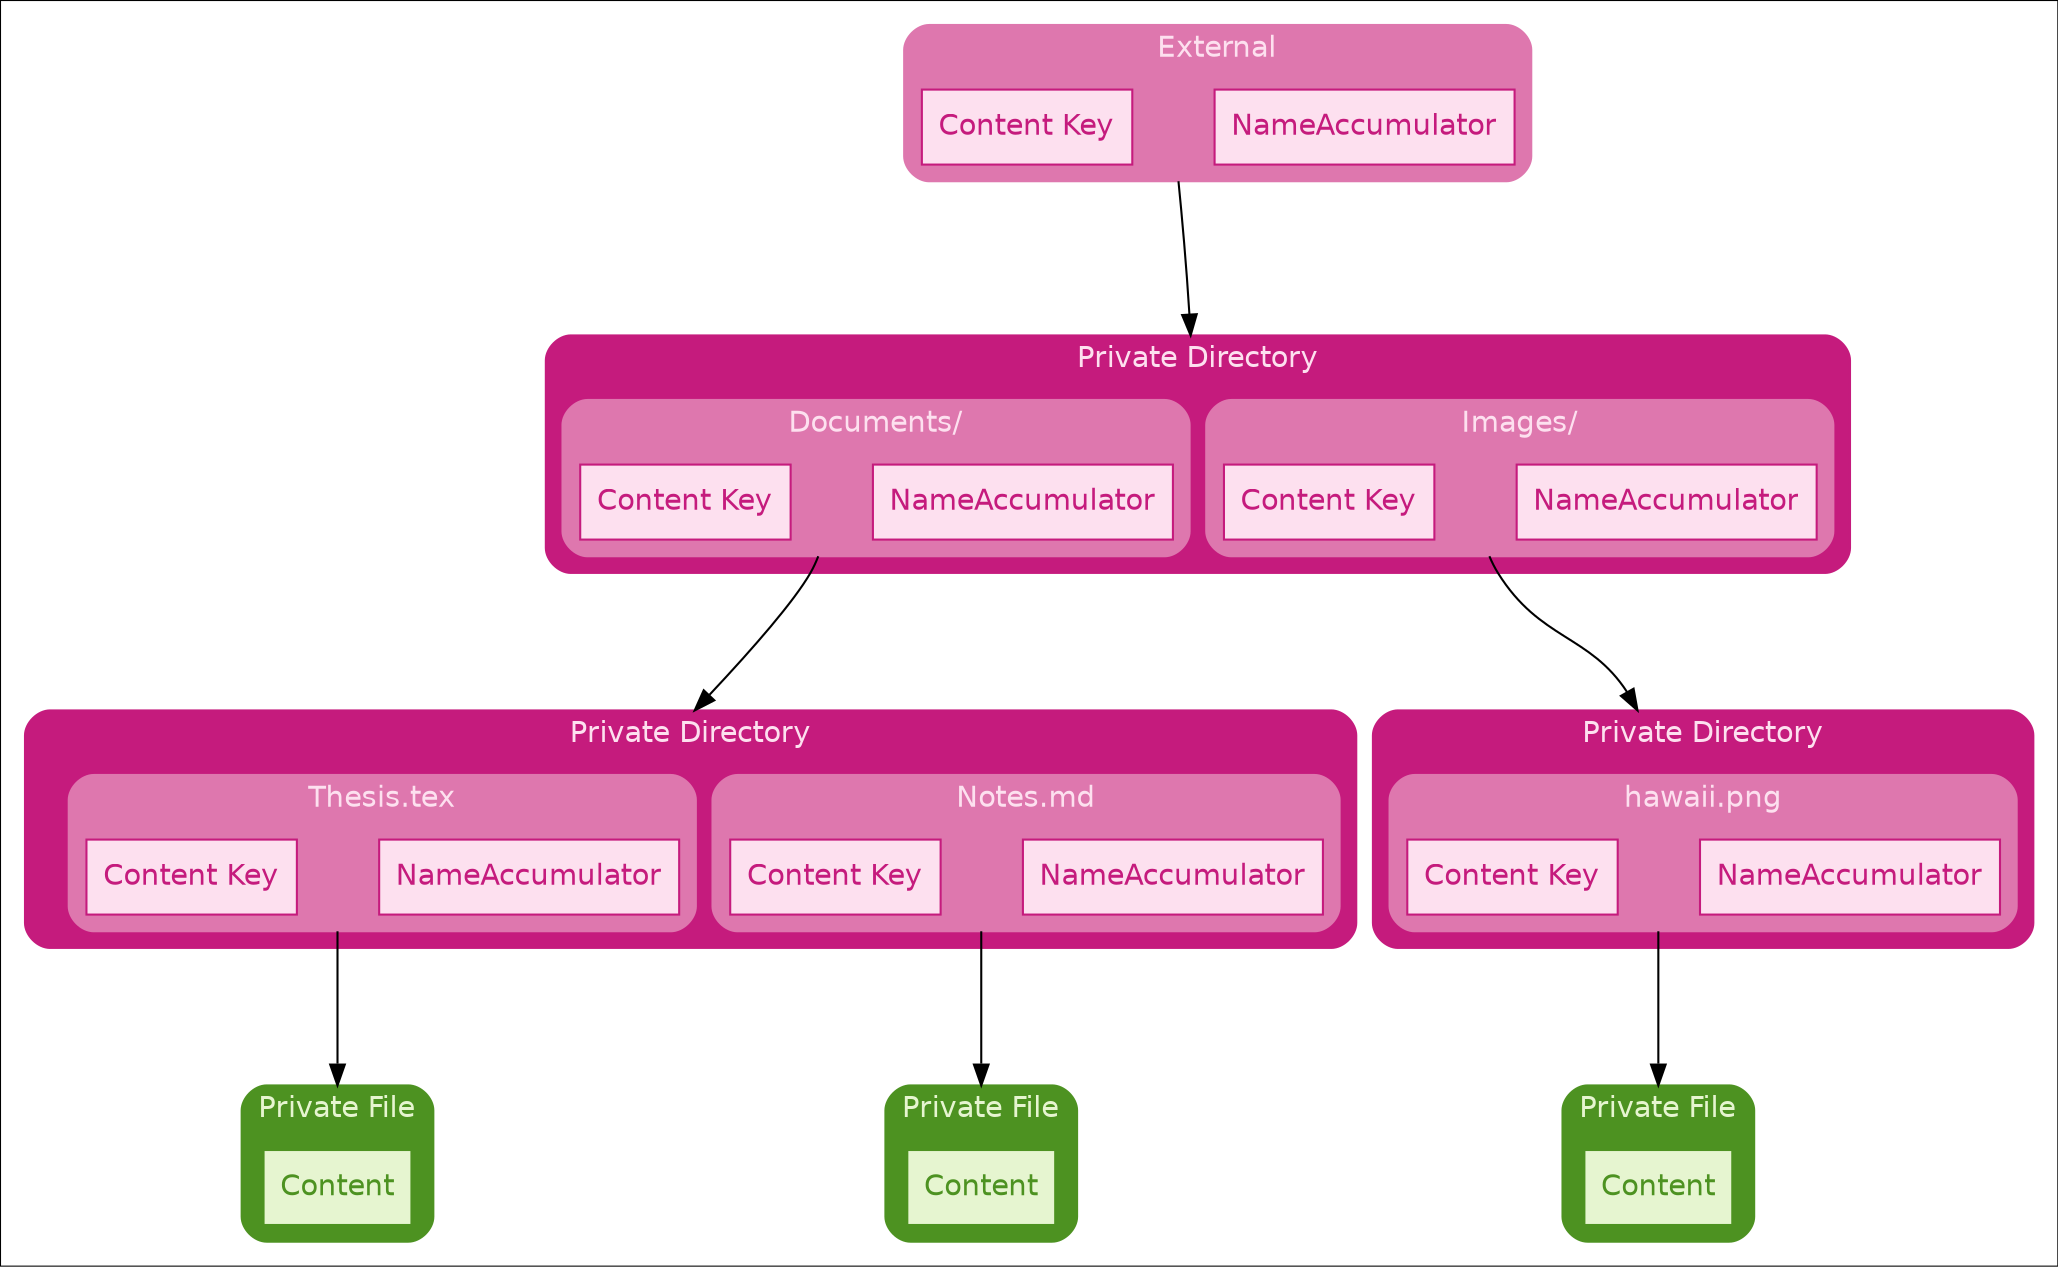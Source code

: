 digraph G {
    #########
    # SETUP #
    #########

    compound = true
    fontname = "Helvetica"

    edge [
        colorscheme = "piyg11"
        fontname = "Helvetica"
        minlen = 3
    ];

    node [
        shape = box
        colorscheme = "piyg11"
        style = filled
        fillcolor = 7
        fontname = "Helvetica"
        color = 10
        fontcolor = 10
    ];

    graph [
        colorscheme = "piyg11"
        color = 10
        style = "rounded,filled"
        fontcolor = 7
    ];

    ############
    # CLUSTERS #
    ############

    subgraph cluster_external {
        label = "External"

        color = 3
        fillcolor = 3
        fontcolor = 5

        node [
            color = 2
            fontcolor = 2
            fillcolor = 5
        ]

        external_nameaccum [label = "NameAccumulator"]
        external_hidden [label = "" shape = point style = invis]
        external_content_key [label = "Content Key"]
    }

    subgraph cluster_entry_dir {
        label = "Private Directory"

        color = 2
        fillcolor = 2
        fontcolor = 5

        subgraph cluster_docs_ptr {
            label = "Documents/"

            color = 3
            fillcolor = 3
            fontcolor = 5

            node [
                color = 2
                fontcolor = 2
                fillcolor = 5
            ]

            docs_nameaccum [label = "NameAccumulator"]
            docs_ptr_hidden [label = "" shape = point style = invis]
            docs_content_key [label = "Content Key"]
        }

        subgraph cluster_images_ptr {
            label = "Images/"

            color = 3
            fillcolor = 3
            fontcolor = 5

            node [
                color = 2
                fontcolor = 2
                fillcolor = 5
            ]

            images_nameaccum [label = "NameAccumulator"]
            images_ptr_hidden [label = "" shape = point style = invis]
            images_content_key [label = "Content Key"]
        }
    }

    subgraph cluster_docs_dir {
        label = "Private Directory"

        color = 2
        fillcolor = 2
        fontcolor = 5

        subgraph cluster_thesis_ptr {
            label = "Thesis.tex"

            color = 3
            fillcolor = 3
            fontcolor = 5

            node [
                color = 2
                fontcolor = 2
                fillcolor = 5
            ]

            thesis_nameaccum [label = "NameAccumulator"]
            thesis_ptr_hidden [label = "" shape = point style = invis]
            thesis_content_key [label = "Content Key"]
        }

        subgraph cluster_notes_ptr {
            label = "Notes.md"

            color = 3
            fillcolor = 3
            fontcolor = 5

            node [
                color = 2
                fontcolor = 2
                fillcolor = 5
            ]

            notes_nameaccum [label = "NameAccumulator"]
            notes_ptr_hidden [label = "" shape = point style = invis]
            notes_content_key [label = "Content Key"]
        }

        docs_dir_hidden [label = "" shape = point style = invis]
    }

    subgraph cluster_images_dir {
        label = "Private Directory"

        color = 2
        fillcolor = 2
        fontcolor = 5

        subgraph cluster_hawaii_ptr {
            label = "hawaii.png"

            color = 3
            fillcolor = 3
            fontcolor = 5

            node [
                color = 2
                fontcolor = 2
                fillcolor = 5
            ]

            hawaii_nameaccum [label = "NameAccumulator"]
            hawaii_ptr_hidden [label = "" shape = point style = invis]
            hawaii_content_key [label = "Content Key"]
        }
    }

    #########
    # FILES #
    #########

    subgraph cluster_thesis_file {
        label = "Private File"
        thesis_content [label = "Content"]
    }

    subgraph cluster_notes_file {
        label = "Private File"
        notes_content [label = "Content"]
    }

    subgraph cluster_hawaii_file {
        label = "Private File"
        hawaii_content [label = "Content"]
    }

    #########
    # EDGES #
    #########

    external_hidden -> docs_nameaccum:e [
        ltail = cluster_external
        lhead = cluster_entry_dir
    ]

    docs_ptr_hidden -> thesis_nameaccum [
        ltail = cluster_docs_ptr
        lhead = cluster_docs_dir
    ]

    thesis_ptr_hidden -> thesis_content [
        ltail = cluster_thesis_ptr
        lhead = cluster_thesis_file
    ]

    notes_ptr_hidden -> notes_content [
        ltail = cluster_notes_ptr
        lhead = cluster_notes_file
    ]

    images_ptr_hidden -> hawaii_ptr_hidden [
        ltail = cluster_images_ptr
        lhead = cluster_images_dir
    ]

    hawaii_ptr_hidden -> hawaii_content [
        ltail = cluster_hawaii_ptr
        lhead = cluster_hawaii_file
    ]
}
